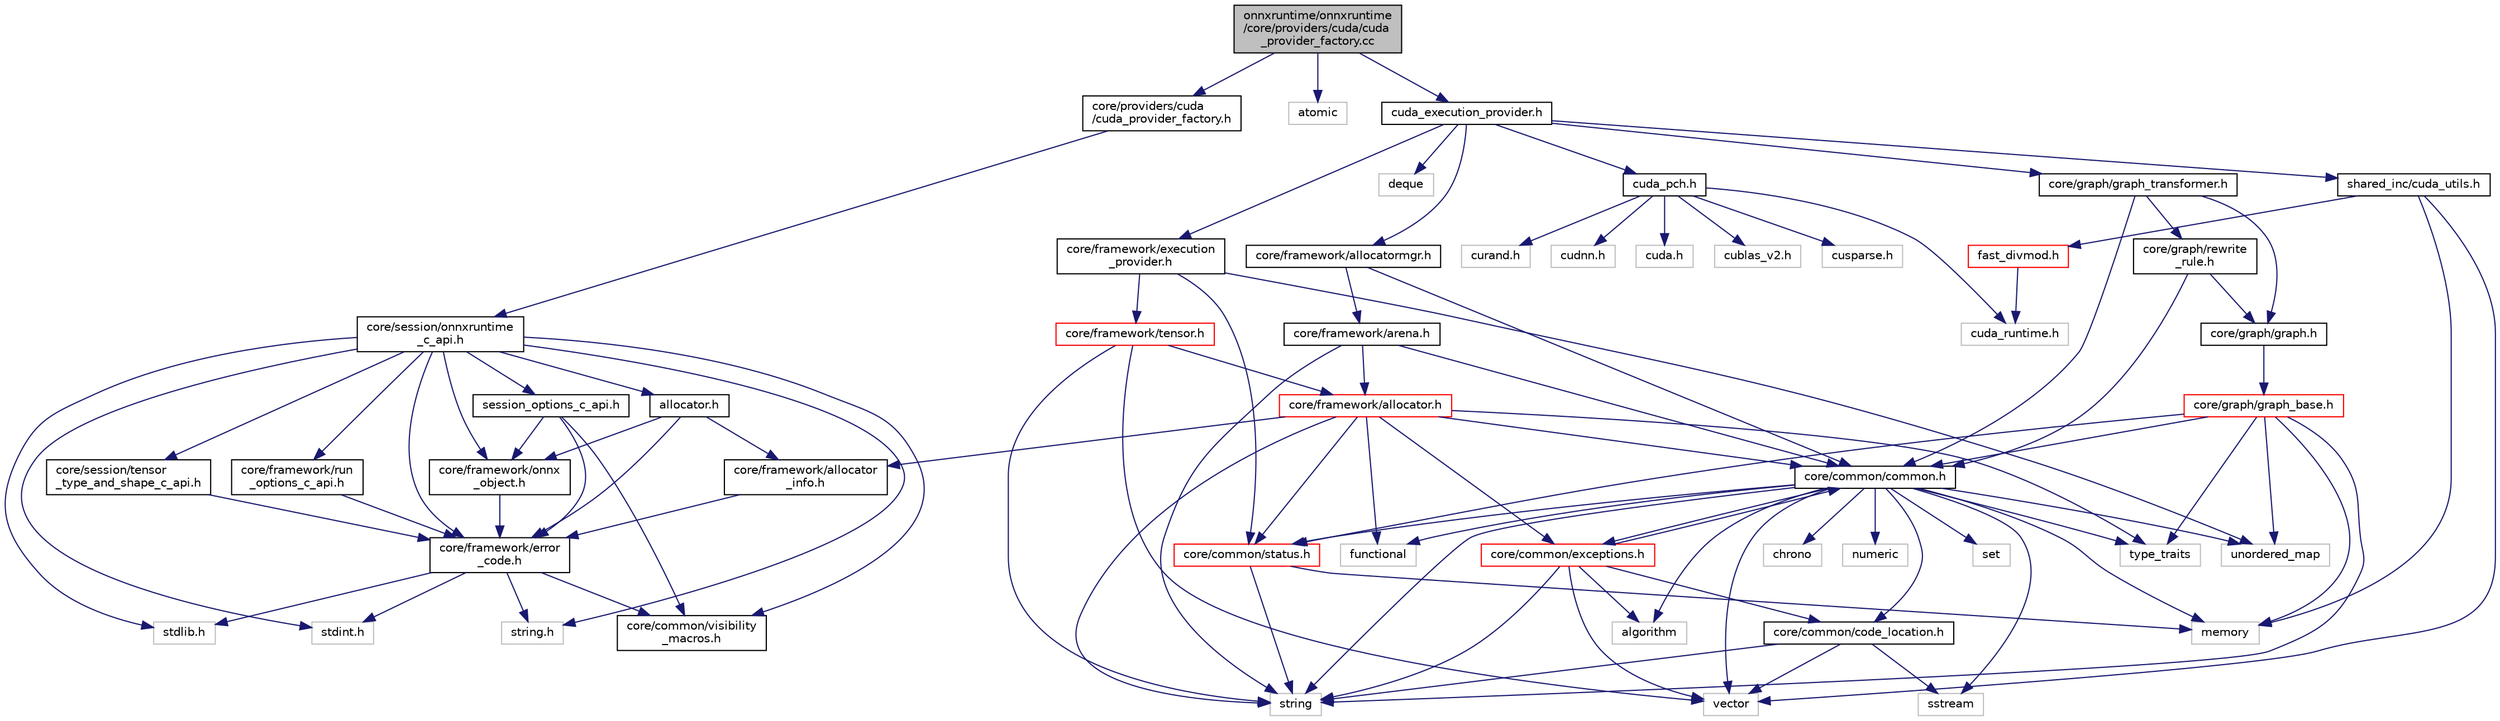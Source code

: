 digraph "onnxruntime/onnxruntime/core/providers/cuda/cuda_provider_factory.cc"
{
  edge [fontname="Helvetica",fontsize="10",labelfontname="Helvetica",labelfontsize="10"];
  node [fontname="Helvetica",fontsize="10",shape=record];
  Node0 [label="onnxruntime/onnxruntime\l/core/providers/cuda/cuda\l_provider_factory.cc",height=0.2,width=0.4,color="black", fillcolor="grey75", style="filled", fontcolor="black"];
  Node0 -> Node1 [color="midnightblue",fontsize="10",style="solid"];
  Node1 [label="core/providers/cuda\l/cuda_provider_factory.h",height=0.2,width=0.4,color="black", fillcolor="white", style="filled",URL="$cuda__provider__factory_8h.html"];
  Node1 -> Node2 [color="midnightblue",fontsize="10",style="solid"];
  Node2 [label="core/session/onnxruntime\l_c_api.h",height=0.2,width=0.4,color="black", fillcolor="white", style="filled",URL="$onnxruntime__c__api_8h.html"];
  Node2 -> Node3 [color="midnightblue",fontsize="10",style="solid"];
  Node3 [label="stdlib.h",height=0.2,width=0.4,color="grey75", fillcolor="white", style="filled"];
  Node2 -> Node4 [color="midnightblue",fontsize="10",style="solid"];
  Node4 [label="stdint.h",height=0.2,width=0.4,color="grey75", fillcolor="white", style="filled"];
  Node2 -> Node5 [color="midnightblue",fontsize="10",style="solid"];
  Node5 [label="string.h",height=0.2,width=0.4,color="grey75", fillcolor="white", style="filled"];
  Node2 -> Node6 [color="midnightblue",fontsize="10",style="solid"];
  Node6 [label="core/common/visibility\l_macros.h",height=0.2,width=0.4,color="black", fillcolor="white", style="filled",URL="$visibility__macros_8h.html"];
  Node2 -> Node7 [color="midnightblue",fontsize="10",style="solid"];
  Node7 [label="core/framework/error\l_code.h",height=0.2,width=0.4,color="black", fillcolor="white", style="filled",URL="$error__code_8h.html"];
  Node7 -> Node3 [color="midnightblue",fontsize="10",style="solid"];
  Node7 -> Node4 [color="midnightblue",fontsize="10",style="solid"];
  Node7 -> Node5 [color="midnightblue",fontsize="10",style="solid"];
  Node7 -> Node6 [color="midnightblue",fontsize="10",style="solid"];
  Node2 -> Node8 [color="midnightblue",fontsize="10",style="solid"];
  Node8 [label="core/framework/onnx\l_object.h",height=0.2,width=0.4,color="black", fillcolor="white", style="filled",URL="$onnx__object_8h.html"];
  Node8 -> Node7 [color="midnightblue",fontsize="10",style="solid"];
  Node2 -> Node9 [color="midnightblue",fontsize="10",style="solid"];
  Node9 [label="core/framework/run\l_options_c_api.h",height=0.2,width=0.4,color="black", fillcolor="white", style="filled",URL="$run__options__c__api_8h.html"];
  Node9 -> Node7 [color="midnightblue",fontsize="10",style="solid"];
  Node2 -> Node10 [color="midnightblue",fontsize="10",style="solid"];
  Node10 [label="core/session/tensor\l_type_and_shape_c_api.h",height=0.2,width=0.4,color="black", fillcolor="white", style="filled",URL="$tensor__type__and__shape__c__api_8h.html"];
  Node10 -> Node7 [color="midnightblue",fontsize="10",style="solid"];
  Node2 -> Node11 [color="midnightblue",fontsize="10",style="solid"];
  Node11 [label="allocator.h",height=0.2,width=0.4,color="black", fillcolor="white", style="filled",URL="$session_2allocator_8h.html"];
  Node11 -> Node7 [color="midnightblue",fontsize="10",style="solid"];
  Node11 -> Node12 [color="midnightblue",fontsize="10",style="solid"];
  Node12 [label="core/framework/allocator\l_info.h",height=0.2,width=0.4,color="black", fillcolor="white", style="filled",URL="$allocator__info_8h.html"];
  Node12 -> Node7 [color="midnightblue",fontsize="10",style="solid"];
  Node11 -> Node8 [color="midnightblue",fontsize="10",style="solid"];
  Node2 -> Node13 [color="midnightblue",fontsize="10",style="solid"];
  Node13 [label="session_options_c_api.h",height=0.2,width=0.4,color="black", fillcolor="white", style="filled",URL="$session__options__c__api_8h.html"];
  Node13 -> Node6 [color="midnightblue",fontsize="10",style="solid"];
  Node13 -> Node7 [color="midnightblue",fontsize="10",style="solid"];
  Node13 -> Node8 [color="midnightblue",fontsize="10",style="solid"];
  Node0 -> Node14 [color="midnightblue",fontsize="10",style="solid"];
  Node14 [label="atomic",height=0.2,width=0.4,color="grey75", fillcolor="white", style="filled"];
  Node0 -> Node15 [color="midnightblue",fontsize="10",style="solid"];
  Node15 [label="cuda_execution_provider.h",height=0.2,width=0.4,color="black", fillcolor="white", style="filled",URL="$cuda__execution__provider_8h.html"];
  Node15 -> Node16 [color="midnightblue",fontsize="10",style="solid"];
  Node16 [label="cuda_pch.h",height=0.2,width=0.4,color="black", fillcolor="white", style="filled",URL="$cuda__pch_8h.html"];
  Node16 -> Node17 [color="midnightblue",fontsize="10",style="solid"];
  Node17 [label="cuda.h",height=0.2,width=0.4,color="grey75", fillcolor="white", style="filled"];
  Node16 -> Node18 [color="midnightblue",fontsize="10",style="solid"];
  Node18 [label="cuda_runtime.h",height=0.2,width=0.4,color="grey75", fillcolor="white", style="filled"];
  Node16 -> Node19 [color="midnightblue",fontsize="10",style="solid"];
  Node19 [label="cublas_v2.h",height=0.2,width=0.4,color="grey75", fillcolor="white", style="filled"];
  Node16 -> Node20 [color="midnightblue",fontsize="10",style="solid"];
  Node20 [label="cusparse.h",height=0.2,width=0.4,color="grey75", fillcolor="white", style="filled"];
  Node16 -> Node21 [color="midnightblue",fontsize="10",style="solid"];
  Node21 [label="curand.h",height=0.2,width=0.4,color="grey75", fillcolor="white", style="filled"];
  Node16 -> Node22 [color="midnightblue",fontsize="10",style="solid"];
  Node22 [label="cudnn.h",height=0.2,width=0.4,color="grey75", fillcolor="white", style="filled"];
  Node15 -> Node23 [color="midnightblue",fontsize="10",style="solid"];
  Node23 [label="core/graph/graph_transformer.h",height=0.2,width=0.4,color="black", fillcolor="white", style="filled",URL="$graph__transformer_8h.html"];
  Node23 -> Node24 [color="midnightblue",fontsize="10",style="solid"];
  Node24 [label="core/common/common.h",height=0.2,width=0.4,color="black", fillcolor="white", style="filled",URL="$include_2onnxruntime_2core_2common_2common_8h.html"];
  Node24 -> Node25 [color="midnightblue",fontsize="10",style="solid"];
  Node25 [label="algorithm",height=0.2,width=0.4,color="grey75", fillcolor="white", style="filled"];
  Node24 -> Node26 [color="midnightblue",fontsize="10",style="solid"];
  Node26 [label="functional",height=0.2,width=0.4,color="grey75", fillcolor="white", style="filled"];
  Node24 -> Node27 [color="midnightblue",fontsize="10",style="solid"];
  Node27 [label="memory",height=0.2,width=0.4,color="grey75", fillcolor="white", style="filled"];
  Node24 -> Node28 [color="midnightblue",fontsize="10",style="solid"];
  Node28 [label="numeric",height=0.2,width=0.4,color="grey75", fillcolor="white", style="filled"];
  Node24 -> Node29 [color="midnightblue",fontsize="10",style="solid"];
  Node29 [label="set",height=0.2,width=0.4,color="grey75", fillcolor="white", style="filled"];
  Node24 -> Node30 [color="midnightblue",fontsize="10",style="solid"];
  Node30 [label="sstream",height=0.2,width=0.4,color="grey75", fillcolor="white", style="filled"];
  Node24 -> Node31 [color="midnightblue",fontsize="10",style="solid"];
  Node31 [label="string",height=0.2,width=0.4,color="grey75", fillcolor="white", style="filled"];
  Node24 -> Node32 [color="midnightblue",fontsize="10",style="solid"];
  Node32 [label="type_traits",height=0.2,width=0.4,color="grey75", fillcolor="white", style="filled"];
  Node24 -> Node33 [color="midnightblue",fontsize="10",style="solid"];
  Node33 [label="unordered_map",height=0.2,width=0.4,color="grey75", fillcolor="white", style="filled"];
  Node24 -> Node34 [color="midnightblue",fontsize="10",style="solid"];
  Node34 [label="vector",height=0.2,width=0.4,color="grey75", fillcolor="white", style="filled"];
  Node24 -> Node35 [color="midnightblue",fontsize="10",style="solid"];
  Node35 [label="chrono",height=0.2,width=0.4,color="grey75", fillcolor="white", style="filled"];
  Node24 -> Node36 [color="midnightblue",fontsize="10",style="solid"];
  Node36 [label="core/common/code_location.h",height=0.2,width=0.4,color="black", fillcolor="white", style="filled",URL="$code__location_8h.html"];
  Node36 -> Node30 [color="midnightblue",fontsize="10",style="solid"];
  Node36 -> Node31 [color="midnightblue",fontsize="10",style="solid"];
  Node36 -> Node34 [color="midnightblue",fontsize="10",style="solid"];
  Node24 -> Node37 [color="midnightblue",fontsize="10",style="solid"];
  Node37 [label="core/common/exceptions.h",height=0.2,width=0.4,color="red", fillcolor="white", style="filled",URL="$exceptions_8h.html"];
  Node37 -> Node25 [color="midnightblue",fontsize="10",style="solid"];
  Node37 -> Node31 [color="midnightblue",fontsize="10",style="solid"];
  Node37 -> Node34 [color="midnightblue",fontsize="10",style="solid"];
  Node37 -> Node24 [color="midnightblue",fontsize="10",style="solid"];
  Node37 -> Node36 [color="midnightblue",fontsize="10",style="solid"];
  Node24 -> Node41 [color="midnightblue",fontsize="10",style="solid"];
  Node41 [label="core/common/status.h",height=0.2,width=0.4,color="red", fillcolor="white", style="filled",URL="$status_8h.html"];
  Node41 -> Node27 [color="midnightblue",fontsize="10",style="solid"];
  Node41 -> Node31 [color="midnightblue",fontsize="10",style="solid"];
  Node23 -> Node44 [color="midnightblue",fontsize="10",style="solid"];
  Node44 [label="core/graph/graph.h",height=0.2,width=0.4,color="black", fillcolor="white", style="filled",URL="$graph_8h.html"];
  Node44 -> Node45 [color="midnightblue",fontsize="10",style="solid"];
  Node45 [label="core/graph/graph_base.h",height=0.2,width=0.4,color="red", fillcolor="white", style="filled",URL="$graph__base_8h.html"];
  Node45 -> Node27 [color="midnightblue",fontsize="10",style="solid"];
  Node45 -> Node31 [color="midnightblue",fontsize="10",style="solid"];
  Node45 -> Node32 [color="midnightblue",fontsize="10",style="solid"];
  Node45 -> Node33 [color="midnightblue",fontsize="10",style="solid"];
  Node45 -> Node24 [color="midnightblue",fontsize="10",style="solid"];
  Node45 -> Node41 [color="midnightblue",fontsize="10",style="solid"];
  Node23 -> Node58 [color="midnightblue",fontsize="10",style="solid"];
  Node58 [label="core/graph/rewrite\l_rule.h",height=0.2,width=0.4,color="black", fillcolor="white", style="filled",URL="$rewrite__rule_8h.html"];
  Node58 -> Node24 [color="midnightblue",fontsize="10",style="solid"];
  Node58 -> Node44 [color="midnightblue",fontsize="10",style="solid"];
  Node15 -> Node59 [color="midnightblue",fontsize="10",style="solid"];
  Node59 [label="core/framework/allocatormgr.h",height=0.2,width=0.4,color="black", fillcolor="white", style="filled",URL="$allocatormgr_8h.html"];
  Node59 -> Node24 [color="midnightblue",fontsize="10",style="solid"];
  Node59 -> Node60 [color="midnightblue",fontsize="10",style="solid"];
  Node60 [label="core/framework/arena.h",height=0.2,width=0.4,color="black", fillcolor="white", style="filled",URL="$arena_8h.html"];
  Node60 -> Node31 [color="midnightblue",fontsize="10",style="solid"];
  Node60 -> Node24 [color="midnightblue",fontsize="10",style="solid"];
  Node60 -> Node61 [color="midnightblue",fontsize="10",style="solid"];
  Node61 [label="core/framework/allocator.h",height=0.2,width=0.4,color="red", fillcolor="white", style="filled",URL="$framework_2allocator_8h.html"];
  Node61 -> Node26 [color="midnightblue",fontsize="10",style="solid"];
  Node61 -> Node31 [color="midnightblue",fontsize="10",style="solid"];
  Node61 -> Node32 [color="midnightblue",fontsize="10",style="solid"];
  Node61 -> Node24 [color="midnightblue",fontsize="10",style="solid"];
  Node61 -> Node37 [color="midnightblue",fontsize="10",style="solid"];
  Node61 -> Node41 [color="midnightblue",fontsize="10",style="solid"];
  Node61 -> Node12 [color="midnightblue",fontsize="10",style="solid"];
  Node15 -> Node65 [color="midnightblue",fontsize="10",style="solid"];
  Node65 [label="core/framework/execution\l_provider.h",height=0.2,width=0.4,color="black", fillcolor="white", style="filled",URL="$execution__provider_8h.html"];
  Node65 -> Node33 [color="midnightblue",fontsize="10",style="solid"];
  Node65 -> Node41 [color="midnightblue",fontsize="10",style="solid"];
  Node65 -> Node66 [color="midnightblue",fontsize="10",style="solid"];
  Node66 [label="core/framework/tensor.h",height=0.2,width=0.4,color="red", fillcolor="white", style="filled",URL="$tensor_8h.html"];
  Node66 -> Node31 [color="midnightblue",fontsize="10",style="solid"];
  Node66 -> Node34 [color="midnightblue",fontsize="10",style="solid"];
  Node66 -> Node61 [color="midnightblue",fontsize="10",style="solid"];
  Node15 -> Node73 [color="midnightblue",fontsize="10",style="solid"];
  Node73 [label="shared_inc/cuda_utils.h",height=0.2,width=0.4,color="black", fillcolor="white", style="filled",URL="$cuda__utils_8h.html"];
  Node73 -> Node27 [color="midnightblue",fontsize="10",style="solid"];
  Node73 -> Node34 [color="midnightblue",fontsize="10",style="solid"];
  Node73 -> Node74 [color="midnightblue",fontsize="10",style="solid"];
  Node74 [label="fast_divmod.h",height=0.2,width=0.4,color="red", fillcolor="white", style="filled",URL="$fast__divmod_8h.html"];
  Node74 -> Node18 [color="midnightblue",fontsize="10",style="solid"];
  Node15 -> Node76 [color="midnightblue",fontsize="10",style="solid"];
  Node76 [label="deque",height=0.2,width=0.4,color="grey75", fillcolor="white", style="filled"];
}
